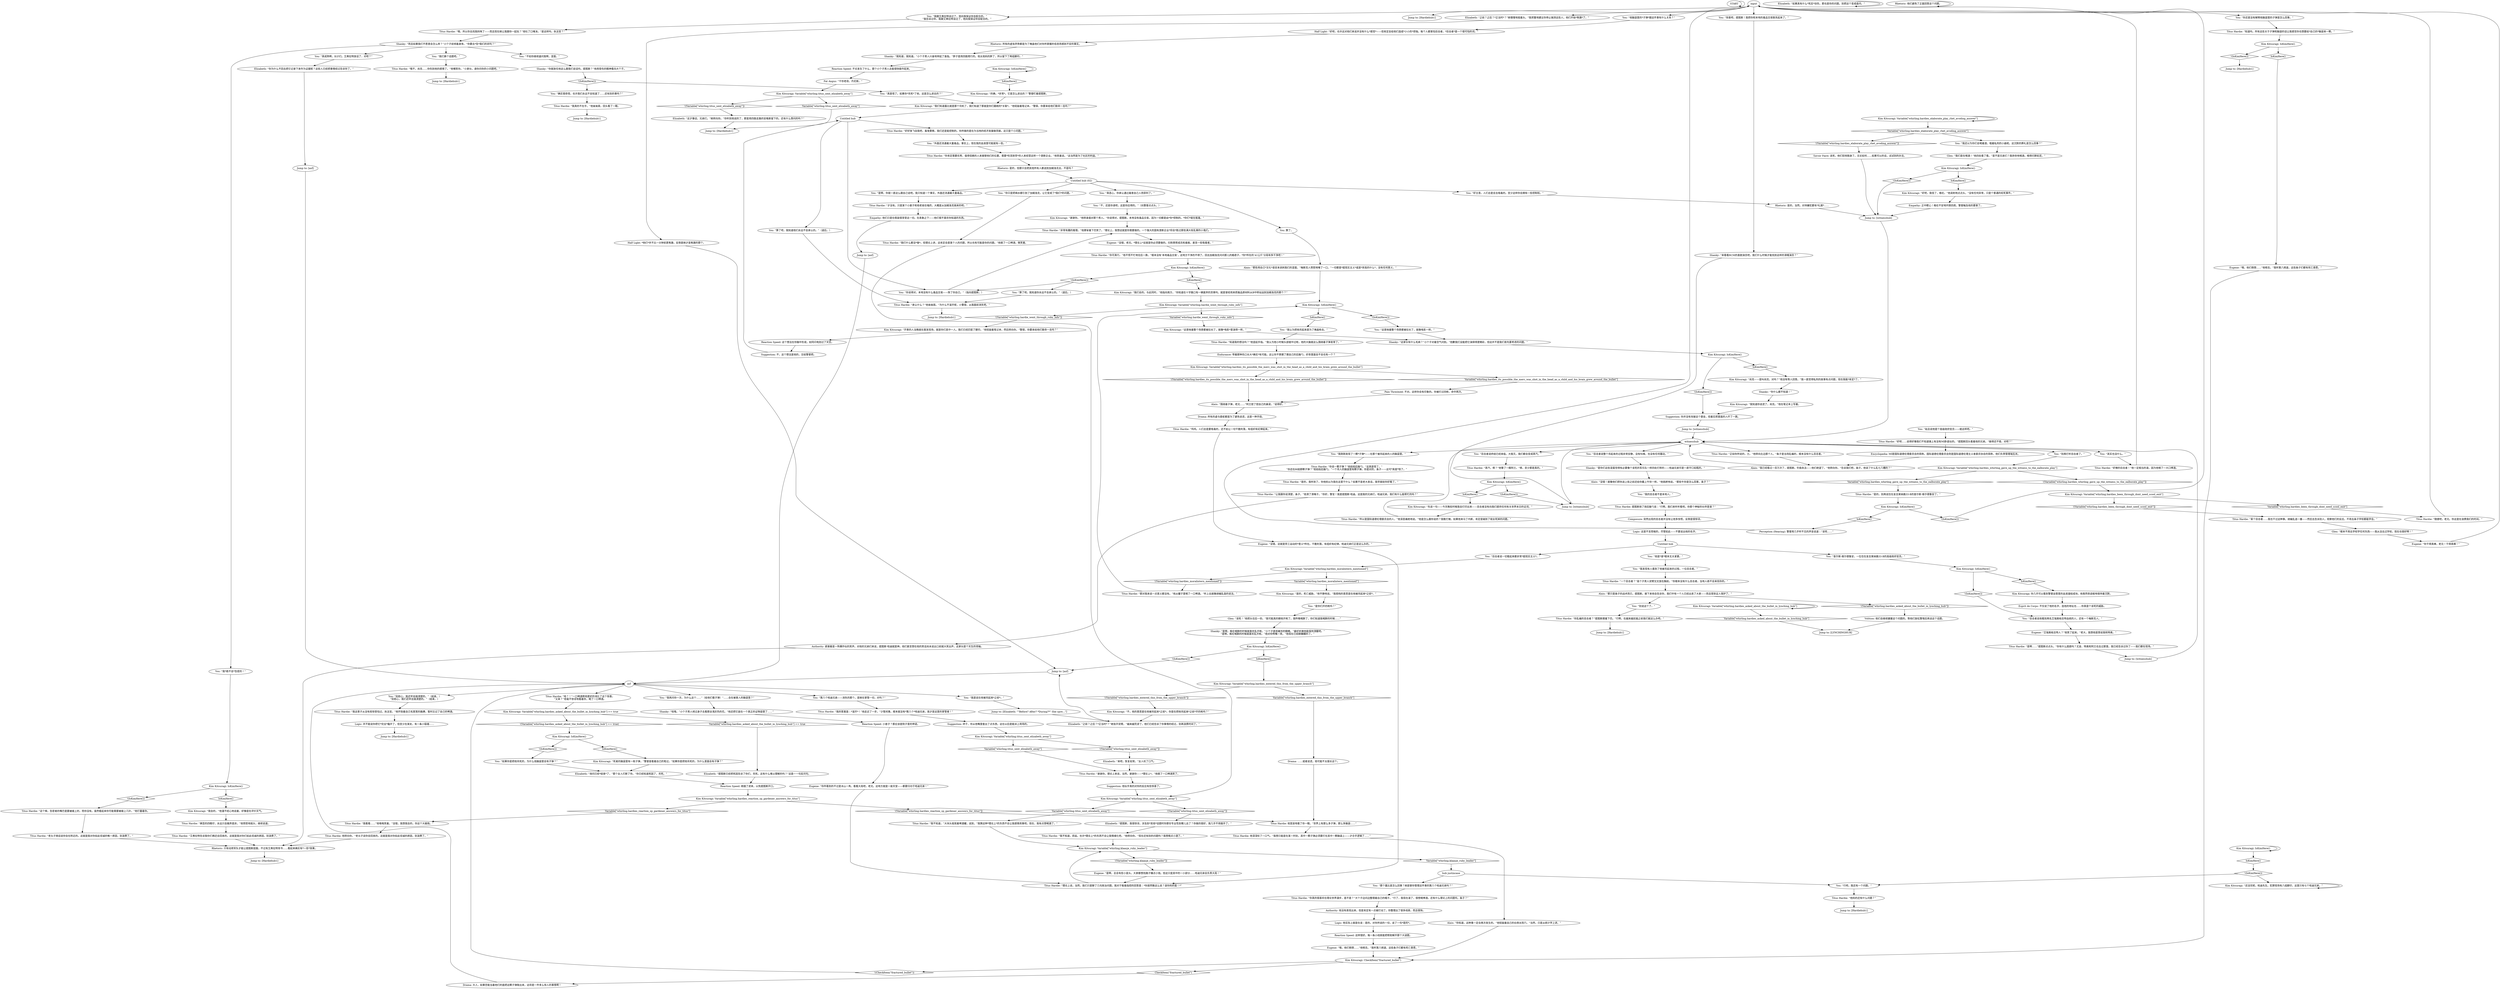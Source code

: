 # WHIRLING F1 /  HARDIE WC MODIFIERES
# * Evrart
#* Play
#* Bullet
# ==================================================
digraph G {
	  0 [label="START"];
	  1 [label="input"];
	  2 [label="Half Light: “好吧，也许这对他们来说并没有什么*感觉*——但肯定会给他们造成*小小的*烦恼。每个人都害怕目击者，*目击者*是一个很可怕的词。”"];
	  3 [label="Titus Hardie: “哈？！”一口啤酒帮他更好的消化了这个惊喜。\n“又来？”他毫不惊讶地看着你，喝了一口啤酒。"];
	  4 [label="You: “我认为把他吊起来是为了掩盖枪击。”"];
	  5 [label="Kim Kitsuragi: “这意味着整个场景都被拉长了，就像*电影*里演得一样。”"];
	  6 [label="Kim Kitsuragi: “我们知道露比就是那个司机了，我们知道了那就是你们跟她的*关联*。”他轻敲着笔记本。“警探，你要来给他们致命一击吗？”"];
	  7 [label="Titus Hardie: 他宽容地看了你一眼。“世界上有那么多子弹，那么多脑袋……”"];
	  8 [label="Elizabeth: “如果真有什么*死后*创伤，那也是你的问题。别把这个变成盘问。”"];
	  9 [label="Kim Kitsuragi: Variable[\"whirling.hardies_asked_about_the_bullet_in_lynching_hub\"]"];
	  10 [label="Variable[\"whirling.hardies_asked_about_the_bullet_in_lynching_hub\"]", shape=diamond];
	  11 [label="!(Variable[\"whirling.hardies_asked_about_the_bullet_in_lynching_hub\"])", shape=diamond];
	  12 [label="You: “我的目击者不是本地人。”"];
	  13 [label="Rhetoric: 他们避免了正面回答这个问题。"];
	  14 [label="Kim Kitsuragi: Variable[\"whirling.hardies_elaborate_play_rhet_avoding_asnwer\"]"];
	  15 [label="Variable[\"whirling.hardies_elaborate_play_rhet_avoding_asnwer\"]", shape=diamond];
	  16 [label="!(Variable[\"whirling.hardies_elaborate_play_rhet_avoding_asnwer\"])", shape=diamond];
	  17 [label="You: “我还以为你们会喝着酒，唱着私刑的小曲呢。这沉默的葬礼是怎么回事？”"];
	  18 [label="You: 算了。"];
	  19 [label="You: “外面还流通着大量毒品。事实上，现在我的血液里可能就有一些。”"];
	  20 [label="Eugene: “是啊，总会有些小苗头。大家都想找路子赚点小钱。但这只是其中的一小部分……哈迪兄弟会负责大局！”"];
	  21 [label="Kim Kitsuragi: IsKimHere()"];
	  22 [label="IsKimHere()", shape=diamond];
	  23 [label="!(IsKimHere())", shape=diamond];
	  24 [label="Kim Kitsuragi: “还没完呢，哈迪先生。犯罪现场有八组脚印，这里只有七个哈迪兄弟。”"];
	  25 [label="You: “第八个哈迪兄弟——消失的那个。是她在掌管一切，对吗？”"];
	  26 [label="You: “是你们开的枪吗？”"];
	  27 [label="Elizabeth: “之前？之后？*正当时*？”她慢慢地摇着头。“我郑重地建议你停止揣测这些人，他们开始*焦躁*了。”"];
	  28 [label="You: “我发现有人看到了他被吊起来的过程，一位目击者。”"];
	  29 [label="Titus Hardie: “正如你所说的，兰。”他转向左边那个人。“条子是当场乱编的，根本没有什么目击者。”"];
	  30 [label="You: “目击者说他看到两名艾瑞奥帕吉特血统的人，还有一个梅斯克人。”"];
	  31 [label="Titus Hardie: “所以是国际道德伦理委员会的人，”他深恶痛绝地说。“他是怎么跟你说的？我敢打赌，如果他来马丁内斯，肯定是碰到了妓女死掉的问题。”"];
	  32 [label="Shanky: “来看看RCM的喜剧演员吧，我们什么时候才能找到这样的滑稽演员？”"];
	  33 [label="Titus Hardie: “你可真行。”他不慌不忙地往后一靠。“根本没有‘本地毒品交易’，这地方干净的不得了。回去加姆洛克问问那儿的瘾君子，*你*所在的‘41公斤’分局有多干净吧！”"];
	  34 [label="Titus Hardie: “你肯定需要优秀、值得信赖的人来接替他们的位置，需要*吃苦耐劳*的人来经营这样一个垄断企业。”他笑着说。“这当然是为了社区的利益。”"];
	  35 [label="Titus Hardie: “好好放飞自我吧，毒鬼警察。我们还是能控制的。你所做的是在为当地的经济发展做贡献。这只是个小问题。”"];
	  36 [label="You: “不，还是你请吧，这是你应得的。”（向警督点点头。）"];
	  37 [label="Titus Hardie: “呜呜。人们总是要吸毒的，还不如让一切干脆利落，有组织有纪律起来。”"];
	  38 [label="Empathy: 他们只是在假装很享受这一切。在表象之下——他们很不喜欢你知道的东西。"];
	  39 [label="Reaction Speed: 小崽子？那应该是院子里的坤诺。"];
	  40 [label="Elizabeth: “你为什么不回去把它记录下来作为证据呢？这些人已经把事情经过告诉你了。”"];
	  41 [label="Titus Hardie: “是的，我听到了。你他妈以为我在这里干什么？如果不是老大发话，我早就给你好看了。”"];
	  42 [label="Kim Kitsuragi: IsKimHere()"];
	  43 [label="IsKimHere()", shape=diamond];
	  44 [label="!(IsKimHere())", shape=diamond];
	  45 [label="Titus Hardie: “我看看……”他咯咯笑着。“没错，我想我会的，你这个大娘炮。”"];
	  46 [label="Drama: ……或者说谎，他可能不太擅长这个。"];
	  47 [label="Kim Kitsuragi: “是的，死亡威胁。”他平静地说。“我搭档的意思是在他被吊起来*之前*。”"];
	  48 [label="Alain: “那些用自己*文化*语言来讽刺我们的混蛋。”梅斯克人愤怒地唾了一口。“一切都是*超现实主义*或是*崇高的什么*，没有任何意义。”"];
	  49 [label="Rhetoric: 是的，当然。对待嫌犯要有*礼貌*……"];
	  50 [label="Titus Hardie: “谢谢你。理论上来说，当然。谢谢你——*理论上*。”他抿了一口啤酒笑了。"];
	  51 [label="Shanky: “我知道，我知道。”小个子男人兴奋地举起了食指。“胖子是用四肢爬行的。他太他妈的胖了，所以留下了两组脚印。”"];
	  52 [label="Jump to: [Hardiehub1]"];
	  53 [label="Eugene: “哦，他们倒想……”他咂舌。“我听第八频道，这些条子们都有死亡意愿。”"];
	  54 [label="Jump to: [Hardiehub1]"];
	  55 [label="You: “我刚刚发现了一颗*子弹*——在那个被吊起来的人的脑袋里。”"];
	  56 [label="You: “目击者说一切看起来都非常*超现实主义*。”"];
	  57 [label="You: “姑且说他是个高级政府官员——就这样吧。”"];
	  58 [label="Kim Kitsuragi: “的确，*非常*。它是怎么进去的？”警督盯着提图斯。"];
	  59 [label="You: “如果你是把他吊死的，为什么他脑袋里会有子弹？”"];
	  60 [label="Titus Hardie: “我这辈子从没有担惊受怕过，执法官。”他环抱着自己毛茸茸的胳膊，暂时忘记了自己的啤酒。"];
	  61 [label="Jump to: [asf]"];
	  62 [label="Titus Hardie: “哦不，尚克……你伤到他的感情了。”他嘲笑你。“小家伙，请你问你的小问题吧。”"];
	  63 [label="Eugene: “艾瑞奥帕吉特人？”他笑了起来。“老大，我想他是想说我和特奥。”"];
	  64 [label="Titus Hardie: “是啊……”提图斯点点头。“你有什么困惑吗？尤金、特奥和阿兰也去过那里。我已经告诉过你了——我们都在现场。”"];
	  65 [label="Untitled hub"];
	  66 [label="Alain: “我已经看过一百万次了，提图斯。钓鱼执法——他们绝望了。”他转向你。“告诉我们吧，条子。他说了什么乱七八糟的？”"];
	  67 [label="Perception (Hearing): 警督用几乎听不见的声音说道：“该死……”"];
	  68 [label="Kim Kitsuragi: Variable[\"whirling.hardies_been_through_dont_need_scool_exit\"]"];
	  69 [label="Variable[\"whirling.hardies_been_through_dont_need_scool_exit\"]", shape=diamond];
	  70 [label="!(Variable[\"whirling.hardies_been_through_dont_need_scool_exit\"])", shape=diamond];
	  71 [label="You: “算了吧。我知道你永远不会承认的。”（退后。）"];
	  72 [label="Eugene: “你所看到的不过是冰山一角，看看大局吧，老兄。这地方就是一座天堂——都要归功于哈迪兄弟！”"];
	  73 [label="You: “真恶心。你承认通过毒害自己人而获利了。”"];
	  74 [label="Kim Kitsuragi: IsKimHere()"];
	  75 [label="IsKimHere()", shape=diamond];
	  76 [label="!(IsKimHere())", shape=diamond];
	  77 [label="Kim Kitsuragi: “我会的，”他漫不经心地说着，好像是在评价天气。"];
	  78 [label="Titus Hardie: “这个嘛，告密者的嘴巴是要被缝上的，而你没有。虽然看起来你可能需要被缝上几针。”他打量着你。"];
	  79 [label="You: “我再问你一次，为什么这个……”（给他们看子弹）“……会在被害人的脑袋里？”"];
	  80 [label="Shanky: “哇哦。”小个子男人倾过身子去看那朵浅灰色的花。“他还把它装在一个真正的证物袋里了……”"];
	  81 [label="Logic: 这是不言而喻的，尽管如此——不要说出他的名字。"];
	  82 [label="Kim Kitsuragi: “好吧，我信了，格伦。”他讽刺地点点头。“没有任何异常，只是个普通的绞死事件。”"];
	  83 [label="Titus Hardie: “某个目击者……我也干过这种事。胡编乱造一番——然后去告诉别人，观察他们的反应。不用去条子学校都能学会。”"];
	  84 [label="You: “是啊，你就一直这么跟自己说吧。我只知道一个事实，外面还流通着大量毒品。”"];
	  85 [label="You: “行吧，我还有一个问题。”"];
	  86 [label="Jump to: [Hardiehub1]"];
	  87 [label="Kim Kitsuragi: Variable[\"whirling.klaasje_ruby_leader\"]"];
	  88 [label="Variable[\"whirling.klaasje_ruby_leader\"]", shape=diamond];
	  89 [label="!(Variable[\"whirling.klaasje_ruby_leader\"])", shape=diamond];
	  90 [label="You: “我跟艾弗拉特谈过了，他向我保证你会配合的。”\n“我告诉过你，我跟艾弗拉特谈过了，他向我保证你会配合的。”"];
	  91 [label="Elizabeth: “提图斯已经把死因告诉了你们，吊死。这有什么难以理解的吗？”这是一一句反问句。"];
	  92 [label="You: “我是说在他被吊起来*之前*。”"];
	  93 [label="Kim Kitsuragi: IsKimHere()"];
	  94 [label="IsKimHere()", shape=diamond];
	  95 [label="!(IsKimHere())", shape=diamond];
	  96 [label="Jump to: [witnesshub]"];
	  97 [label="Kim Kitsuragi: IsKimHere()"];
	  98 [label="IsKimHere()", shape=diamond];
	  99 [label="!(IsKimHere())", shape=diamond];
	  100 [label="Rhetoric: 是的，但那只会把其他所有人都送到加姆洛克去，不是吗？"];
	  101 [label="Eugene: “没错，这就是劳工运动的*意义*所在。干脆利落，有组织有纪律。哈迪兄弟们正是这么办的。”"];
	  102 [label="Kim Kitsuragi: Variable[\"whirling.titus_sent_elizabeth_away\"]"];
	  103 [label="Variable[\"whirling.titus_sent_elizabeth_away\"]", shape=diamond];
	  104 [label="!(Variable[\"whirling.titus_sent_elizabeth_away\"])", shape=diamond];
	  105 [label="You: “确实很奇怪，也许我们永远不会知道了……还有别的事吗？”"];
	  106 [label="Kim Kitsuragi: IsKimHere()"];
	  107 [label="IsKimHere()", shape=diamond];
	  108 [label="!(IsKimHere())", shape=diamond];
	  109 [label="asf"];
	  110 [label="Pain Threshold: 不对。这样你会有印象的。你被打过四枪，命中两次。"];
	  111 [label="You: “我们换个话题吧。”"];
	  112 [label="Kim Kitsuragi: “尚克——是叫尚克，对吗？”他没有等人回答。“我一直觉得私刑的故事有点问题，现在我能*肯定*了。”"];
	  113 [label="Jump to: [witnesshub]"];
	  114 [label="Eugene: “没错，老兄。*理论上*这就是你必须要做的。扫除黑帮成员和毒贩，甚至一些吸毒者。”"];
	  115 [label="Suggestion: 不，这个想法是他的，交给警督把。"];
	  116 [label="Titus Hardie: “才没有。只是某个小崽子和他老爸在嗑药，大概是从加姆洛克搞来的吧。”"];
	  117 [label="You: “你只是把祸水都引到了加姆洛克，让它变成了*我们*的问题。”"];
	  118 [label="Untitled hub (02)"];
	  119 [label="Jump to: [Hardiehub1]"];
	  120 [label="Titus Hardie: “你真的很喜欢在理论世界漫步，是不是？”大个子边问边整理着自己的帽子。“行了，我现在渴了，很想喝啤酒。还有什么理论上的问题吗，条子？”"];
	  121 [label="You: “那个露比是怎么回事？她是替你管理这件事的第八个哈迪兄弟吗？”"];
	  122 [label="Rhetoric: 所有的虚张声势都是为了掩盖他们对你所掌握的信息而感到不安的事实。"];
	  123 [label="You: “别担心，我迟早会搞清楚的。”（结束。）\n“别担心，我们迟早会搞清楚的。”（结束。）"];
	  124 [label="Kim Kitsuragi: “不，他的意思是在他被吊起来*之前*。你是在把他吊起来*之前*开的枪吗？”"];
	  125 [label="Jump to: [Elizabeth: \"\"Before? After? *During?*\" She spre...\"]"];
	  126 [label="Titus Hardie: “蒸汽，嗯？”他瞥了一眼阿兰。“嗯，至少那是真的。”"];
	  127 [label="Titus Hardie: “随便吧，老兄。你这是在浪费我们的时间。”"];
	  128 [label="Titus Hardie: “我们什么都没*做*。但理论上讲，这肯定会是某个人的问题，所以也有可能是你的问题。”他抿了一口啤酒，微笑着。"];
	  129 [label="Titus Hardie: “我不知道，莉兹。也许*理论上*的东西不会让我情绪化吧。”他转向你。“现在还有别的问题吗？我想喝点小酒了。”"];
	  130 [label="Kim Kitsuragi: Variable[\"whirling.hardie_went_through_ruby_info\"]"];
	  131 [label="Variable[\"whirling.hardie_went_through_ruby_info\"]", shape=diamond];
	  132 [label="!(Variable[\"whirling.hardie_went_through_ruby_info\"])", shape=diamond];
	  133 [label="Jump to: [Hardiehub1]"];
	  134 [label="You: “算了吧，我知道他们永远不会承认的。”（退后。）"];
	  135 [label="Titus Hardie: “艾弗拉特告诉我你们俩还会回来的。这就是我对你们如此坦诚的原因，别浪费了。”"];
	  136 [label="You: “真成熟啊，伙计们。艾弗拉特放话了，对吧？”"];
	  137 [label="You: “我*绝不会*告密的！”"];
	  138 [label="Kim Kitsuragi: “死者的脑袋里有一枚子弹，”警督查看着自己的笔记。“如果你是把他吊死的，为什么里面会有子弹？”"];
	  139 [label="Kim Kitsuragi: Variable[\"whirling.hardies_entered_this_from_the_upper_branch\"]"];
	  140 [label="Variable[\"whirling.hardies_entered_this_from_the_upper_branch\"]", shape=diamond];
	  141 [label="!(Variable[\"whirling.hardies_entered_this_from_the_upper_branch\"])", shape=diamond];
	  142 [label="Kim Kitsuragi: Variable[\"whirling.hardies_moralintern_mentioned\"]"];
	  143 [label="Variable[\"whirling.hardies_moralintern_mentioned\"]", shape=diamond];
	  144 [label="!(Variable[\"whirling.hardies_moralintern_mentioned\"])", shape=diamond];
	  145 [label="You: “其实也没什么。”"];
	  146 [label="Encyclopedia: MI是国际道德伦理委员会的简称。国际道德伦理委员会则是国际道德伦理主义者委员协会的简称，他们负责管理瑞瓦肖。"];
	  147 [label="Kim Kitsuragi: “先说一句——今天晚些时候我会打印出来——目击者没有向我们提供任何有关世界末日的证词。”"];
	  148 [label="Kim Kitsuragi: IsKimHere()"];
	  149 [label="IsKimHere()", shape=diamond];
	  150 [label="!(IsKimHere())", shape=diamond];
	  151 [label="Suggestion: 他似乎真的对你的反应有些惊喜了。"];
	  152 [label="Jump to: [Hardiehub1]"];
	  153 [label="Authority: 他没有表现出来，但是肯定有一点被打动了。你整理出了很多线索，而且很快。"];
	  154 [label="Alain: “你知道，这种事一定会再次发生的。”他轻敲着自己的右侧太阳穴。“当然，只是从统计学上讲。”"];
	  155 [label="Kim Kitsuragi: IsKimHere()"];
	  156 [label="IsKimHere()", shape=diamond];
	  157 [label="!(IsKimHere())", shape=diamond];
	  158 [label="Titus Hardie: “老头子捎话说你会在附近的。这就是我对你如此坦诚的唯一原因，别浪费了。”"];
	  159 [label="Kim Kitsuragi: Variable[\"whirling.hardies_whirling_gave_up_the_witness_to_the_ealborate_play\"]"];
	  160 [label="Variable[\"whirling.hardies_whirling_gave_up_the_witness_to_the_ealborate_play\"]", shape=diamond];
	  161 [label="!(Variable[\"whirling.hardies_whirling_gave_up_the_witness_to_the_ealborate_play\"])", shape=diamond];
	  162 [label="Titus Hardie: “理论上说，当然。我们只是聊了几句政治问题。我对于贩毒指控的回答是：*你居然敢这么说？滚你妈的蛋！*”"];
	  163 [label="Titus Hardie: “我的答案是：*滚开*！”他走近了一步。“少管闲事。根本就没有*第八个*哈迪兄弟，我才是这里的掌管者！”"];
	  164 [label="Untitled hub"];
	  165 [label="hub justincase"];
	  166 [label="Titus Hardie: “我不知道，”大块头摇晃着啤酒罐，说到，“我猜这种*理论上*的东西不会让我感情用事吧。现在，我有点想喝酒了。”"];
	  167 [label="You: “真是怪了。如果你*吊死*了他，这是怎么进去的？”"];
	  168 [label="Titus Hardie: 他深深叹了一口气。“我想只能是在某一时刻，其中一颗子弹必须要打在其中一颗脑袋上——才合乎逻辑了……”"];
	  169 [label="Reaction Speed: 她插了进来，以免提图斯开口。"];
	  170 [label="Alain: “围绕着子弹，老兄……”阿兰捏了捏自己的鼻梁。“说得好。”"];
	  171 [label="Shanky: “这家伙有什么毛病？”小个子对着空气问到。“抱歉我们没能把它演绎得更精彩，但这并不是我们首先要考虑的问题。”"];
	  172 [label="Savoir Faire: 该死，他们狡辩脱身了。无论如何……如果可以的话，试试别的办法。"];
	  173 [label="Reaction Speed: 这个想法在你脑中形成，如同闪电划过了天空。"];
	  174 [label="Reaction Speed: 不论发生了什么，那个小个子男人总能很快振作起来。"];
	  175 [label="Logic: 并不能说你把它*完全*撬开了，但至少在某处，有一条小裂缝……"];
	  176 [label="Shanky: “你就放任他这么跟我们说话吗，提图斯？”他用受伤的眼神看向大个子。"];
	  177 [label="Rhetoric: 只有动用军队才能让提图斯屈服，不过有艾弗拉特背书……看起来确实有*一些*效果。"];
	  178 [label="Shanky: “而且如果我们不愿意会怎么样？”小个子前倾着身体。“你要去*告*我们的状吗？”"];
	  179 [label="Volition: 他们会继续搪塞这个问题的。等他们放松警惕后再谈这个话题。"];
	  180 [label="You: “你还是没有解释他脑袋里的子弹是怎么回事。”"];
	  181 [label="Titus Hardie: “那对我来说一点意义都没有。”他从罐子里喝了一口啤酒。“听上去就像胡编乱造的说法。”"];
	  182 [label="witnesshub"];
	  183 [label="Kim Kitsuragi: IsKimHere()"];
	  184 [label="IsKimHere()", shape=diamond];
	  185 [label="!(IsKimHere())", shape=diamond];
	  186 [label="Kim Kitsuragi: “谢谢你。”他转身面对那个男人。“你说得对，提图斯。本地没有毒品交易，因为一切都是由*你*控制的。*你们*就在贩毒。”"];
	  187 [label="Elizabeth: “来吧，恢复如常。”女人叹了口气。"];
	  188 [label="Jump to: [Hardiehub1]"];
	  189 [label="Titus Hardie: “他妈的还有什么问题？”"];
	  190 [label="Jump to: [Hardiehub1]"];
	  191 [label="Authority: 紧接着是一阵爆炸似的笑声。对他的兄弟们来说，提图斯·哈迪就是神。他们甚至想在他的笑话尚未说出口前就大笑出声，这家伙是个天生的领袖。"];
	  192 [label="You: “不如你继续逼问我啊，混蛋。”"];
	  193 [label="Titus Hardie: “知道我的想法吗？”他竖起手指。“我认为他小时候头部就中过枪，他的大脑就这么围绕着子弹发育了。”"];
	  194 [label="Endurance: 带着那种伤口长大*确实*有可能。这让你不禁摸了摸自己的后脑勺，好奇里面会不会也有一个？"];
	  195 [label="Kim Kitsuragi: Variable[\"whirling.hardies_its_possible_the_merc_was_shot_in_the_head_as_a_child_and_his_brain_grew_around_the_bullet\"]"];
	  196 [label="Variable[\"whirling.hardies_its_possible_the_merc_was_shot_in_the_head_as_a_child_and_his_brain_grew_around_the_bullet\"]", shape=diamond];
	  197 [label="!(Variable[\"whirling.hardies_its_possible_the_merc_was_shot_in_the_head_as_a_child_and_his_brain_grew_around_the_bullet\"])", shape=diamond];
	  198 [label="Drama: 所有的虚与委蛇都是为了避免说谎，这是一种手段。"];
	  199 [label="Jump to: [asf]"];
	  200 [label="Jump to: [Hardiehub1]"];
	  201 [label="Kim Kitsuragi: IsKimHere()"];
	  202 [label="IsKimHere()", shape=diamond];
	  203 [label="!(IsKimHere())", shape=diamond];
	  204 [label="Shanky: “你什么都不知道！”"];
	  205 [label="You: “你说得对，本地没有什么毒品交易——除了你自己。”（指向提图斯。）"];
	  206 [label="Titus Hardie: “承认什么？”他耸耸肩。“为什么不滚开呢，小警探，从我面前消失吧。”"];
	  207 [label="Titus Hardie: 他转向你。“老头子说你会回来的。这就是我对你如此坦诚的原因，别浪费了。”"];
	  208 [label="Jump to: [asf]"];
	  209 [label="Elizabeth: “之前？之后？*正当时*？”她张开双臂。“越来越荒谬了。他们已经告诉了你事情的经过，别再浪费时间了。”"];
	  210 [label="Titus Hardie: “一个目击者？”高个子男人双臂交叉放在胸前。“你根本没有什么目击者，当地人绝不会来找你的。”"];
	  211 [label="Alain: “那只是条子的战术而已，提图斯。接下来他会告诉你，我们中有一个人已经出卖了大家——而且受到证人保护了。”"];
	  212 [label="Kim Kitsuragi: 你几乎可以看到警督血管里的血液凝结成块。他竟然奇迹般地保持着沉默。"];
	  213 [label="You: “别说这个了。”"];
	  214 [label="You: “查尔斯·维尔德鲁安，一位住在圣吉莱纳路33-B的高级政府官员。”"];
	  215 [label="Esprit de Corps: 不仅说了他的名字，连他的地址也……你真是个该死的威胁。"];
	  216 [label="Composure: 突然出现的目击者并没有让他多惊慌，反倒是很惊讶。"];
	  217 [label="Empathy: 正中靶心！格伦不安地环顾四周，警督触及他的要害了。"];
	  218 [label="Glen: “根本不用去学校学任何东西——我从没去过学校，现在也很好啊！”"];
	  219 [label="You: “好主意。人们总是会去吸毒的。至少这样你会拥有一些控制权。”"];
	  220 [label="Elizabeth: “这才像话，兄弟们。”她转向你。“你听到他说的了，那是用四肢走路的安格斯留下的。还有什么想问的吗？”"];
	  221 [label="Fat Angus: “干你老母，丹尼斯。”"];
	  222 [label="Kim Kitsuragi: Variable[\"whirling.titus_sent_elizabeth_away\"]"];
	  223 [label="Variable[\"whirling.titus_sent_elizabeth_away\"]", shape=diamond];
	  224 [label="!(Variable[\"whirling.titus_sent_elizabeth_away\"])", shape=diamond];
	  225 [label="Titus Hardie: “你说一颗子弹？”他拍拍后脑勺。“这真是怪了。”\n“你还在纠结那颗子弹？”他拍拍后脑勺。“一个吊人的脑袋里有颗子弹。你是对的，条子——这可*真是*怪了。”"];
	  226 [label="Titus Hardie: “哦，所以你去找我妈咪了——而且现在她让我跟你一起玩？”他吐了口唾沫。“是这样吗，执法官？”"];
	  227 [label="Kim Kitsuragi: IsKimHere()"];
	  228 [label="IsKimHere()", shape=diamond];
	  229 [label="!(IsKimHere())", shape=diamond];
	  230 [label="Elizabeth: “询问已经*结束*了，”那个女人打断了你。“你已经知道死因了，吊死。”"];
	  231 [label="You: “他脑袋里的*子弹*跟这件事有什么关系？”"];
	  232 [label="Titus Hardie: “知道吗，所有这些关于子弹和脑袋的话让我感觉你也想要给*自己的*脑袋来一颗。”"];
	  233 [label="Eugene: “哦，他们倒想……”他咂舌。“我听第八频道，这些条子们都有死亡意愿。”"];
	  234 [label="Shanky: “是你们这些混蛋觉得有必要像个该死的军乐队一样四处打转的——哈迪兄弟可是一直守口如瓶的。”"];
	  235 [label="Alain: “没错！就像他们把你送上街之前还给你戴上牛铃一样。”他挑衅地说。“那些牛铃是怎么回事，条子？”"];
	  236 [label="Jump to: [witnesshub]"];
	  237 [label="Kim Kitsuragi: IsKimHere()"];
	  238 [label="IsKimHere()", shape=diamond];
	  239 [label="!(IsKimHere())", shape=diamond];
	  240 [label="You: “别再打听目击者了。”"];
	  241 [label="Titus Hardie: “是的，别再说住在圣吉莱纳路33-B的查尔斯·维尔德鲁安了。”"];
	  242 [label="Eugene: “你干得真棒，老兄！干得真棒！”"];
	  243 [label="Titus Hardie: “非常有趣的推理。”他摩挲着下巴笑了。“理论上，我想这就是你需要做的。一个强大的国有垄断企业*将会*胜过那些满大街乱窜的小鬼们。”"];
	  244 [label="Kim Kitsuragi: “开車的人当晚就在案发现场，就是你们其中一人。我们已经匹配了脚印。”他轻敲着笔记本，然后转向你。“警探，你要来给他们致命一击吗？”"];
	  245 [label="Logic: 他实际上就是在说：是的。对你所说的一切，说了一句*是的*。"];
	  246 [label="Reaction Speed: 这样很好。每一条小线索能把帮助解开那个大谜题。"];
	  247 [label="Kim Kitsuragi: CheckItem(\"fractured_bullet\")"];
	  248 [label="CheckItem(\"fractured_bullet\")", shape=diamond];
	  249 [label="!(CheckItem(\"fractured_bullet\"))", shape=diamond];
	  250 [label="Jump to: [Hardiehub1]"];
	  251 [label="Kim Kitsuragi: Variable[\"whirling.hardies_asked_about_the_bullet_in_lynching_hub\"] == true"];
	  252 [label="Variable[\"whirling.hardies_asked_about_the_bullet_in_lynching_hub\"] == true", shape=diamond];
	  253 [label="!(Variable[\"whirling.hardies_asked_about_the_bullet_in_lynching_hub\"] == true)", shape=diamond];
	  254 [label="Half Light: *他们*并不比一分钟前更焦躁，反倒是她才是焦躁的那个。"];
	  255 [label="Suggestion: 你并没有攻破这个堡垒，但着实把里面的人吓了一跳。"];
	  256 [label="You: “目击者说终结已经来临，大毁灭。我们都会变成蒸汽。”"];
	  257 [label="Titus Hardie: “你乱编的目击者？”提图斯摸着下巴。“行啊，在越来越尬尴之前我们就这么办吧。”"];
	  258 [label="Kim Kitsuragi: “我知道你说谎了，尚克。”他在笔记本上写着。"];
	  259 [label="Glen: “我们是在喝酒！”他四处看了看。“是不是兄弟们？我拼命地喝酒，喝得烂醉如泥。”"];
	  260 [label="Titus Hardie: “好棒的目击者！”他一定相当的渴，因为他喝了一大口啤酒。"];
	  261 [label="Kim Kitsuragi: Variable[\"whirling.titus_sent_elizabeth_away\"]"];
	  262 [label="Variable[\"whirling.titus_sent_elizabeth_away\"]", shape=diamond];
	  263 [label="!(Variable[\"whirling.titus_sent_elizabeth_away\"])", shape=diamond];
	  264 [label="Drama: 大人，如果您能当着他们的面把这颗子弹取出来，这将是一件多么惊人的事情啊！"];
	  265 [label="Titus Hardie: “我真的不在乎。”他耸耸肩，回头看了一眼。"];
	  266 [label="Titus Hardie: “典型的四眼仔，永远只会搬弄是非。”他愤怒地摇头，继续说道。"];
	  267 [label="Shanky: “是啊，格伦喝醉的时候就喜欢乱开枪。”小个子直视着你的眼睛。“最好祈祷他能保持清醒吧。”\n“是啊，格伦喝醉的时候就喜欢乱开枪。”他对你咧嘴一笑。“他现在已经醉醺醺的了。”"];
	  268 [label="Jump to: [witnesshub]"];
	  269 [label="You: “这意味着整个场景都被拉长了，就像电影一样。”"];
	  270 [label="You: “目击者说整个吊起来的过程非常安静，没有叫喊，也没有任何骚动。”"];
	  271 [label="Kim Kitsuragi: “我们会的。与此同时，”他指向南方，“你知道在十字路口有一辆废弃的货車吗，就是曾经用来把毒品原材料从B中转站运到加姆洛克的那个？”"];
	  272 [label="Elizabeth: “提图斯，我很惊讶。涉及到*其他*话题时你那份专业性到哪儿去了？你做的很好，我几乎不用插手了。”"];
	  273 [label="Kim Kitsuragi: IsKimHere()"];
	  274 [label="IsKimHere()", shape=diamond];
	  275 [label="!(IsKimHere())", shape=diamond];
	  276 [label="Titus Hardie: “让我跟你说清楚，条子。”他清了清嗓子。“你好，警官！我是提图斯·哈迪。这是我的兄弟们，哈迪兄弟。我们有什么能帮忙的吗？”"];
	  277 [label="Jump to: [LYNCHINGHUB]"];
	  278 [label="Kim Kitsuragi: Variable[\"whirling.hardies_reaction_sp_gardener_answers_for_titus\"]"];
	  279 [label="Variable[\"whirling.hardies_reaction_sp_gardener_answers_for_titus\"]", shape=diamond];
	  280 [label="!(Variable[\"whirling.hardies_reaction_sp_gardener_answers_for_titus\"])", shape=diamond];
	  281 [label="Glen: “该死！”他把头往后一仰。“我可能真的朝他开枪了。我昨晚喝醉了，你们知道我喝醉的时候……”"];
	  282 [label="Titus Hardie: “好吧……说得好像我们不知道镇上有没有MI卧底似的。”提图斯回头看着他的兄弟。“做得还不错，对吧？”"];
	  283 [label="You: “他是*谁*根本无关紧要。”"];
	  284 [label="Titus Hardie: 提图斯挠了挠后脑勺说：“行啊，我们来听听看吧。你那个神秘的伙伴是谁？”"];
	  285 [label="You: “惊喜吧，提图斯！我把你和本地的毒品交易联系起来了。”"];
	  286 [label="Suggestion: 终于，你从他嘴里套出了点东西，这在以后是能派上用场的。"];
	  0 -> 0
	  1 -> 231
	  1 -> 180
	  1 -> 54
	  1 -> 90
	  1 -> 27
	  1 -> 285
	  2 -> 122
	  3 -> 251
	  4 -> 193
	  5 -> 171
	  6 -> 164
	  7 -> 168
	  8 -> 8
	  9 -> 9
	  9 -> 10
	  10 -> 277
	  11 -> 179
	  12 -> 284
	  13 -> 13
	  14 -> 14
	  14 -> 15
	  15 -> 16
	  15 -> 17
	  16 -> 172
	  17 -> 259
	  18 -> 48
	  19 -> 34
	  20 -> 162
	  21 -> 21
	  21 -> 22
	  22 -> 23
	  23 -> 24
	  23 -> 85
	  24 -> 24
	  25 -> 163
	  26 -> 281
	  27 -> 254
	  28 -> 210
	  29 -> 66
	  30 -> 63
	  31 -> 182
	  32 -> 236
	  33 -> 273
	  34 -> 100
	  35 -> 19
	  36 -> 186
	  37 -> 101
	  38 -> 208
	  39 -> 72
	  40 -> 199
	  41 -> 276
	  42 -> 42
	  42 -> 43
	  43 -> 58
	  44 -> 105
	  44 -> 167
	  45 -> 207
	  46 -> 7
	  47 -> 26
	  48 -> 237
	  49 -> 268
	  50 -> 151
	  51 -> 174
	  53 -> 247
	  55 -> 225
	  56 -> 142
	  57 -> 282
	  58 -> 6
	  59 -> 230
	  60 -> 175
	  61 -> 109
	  62 -> 200
	  63 -> 64
	  64 -> 96
	  65 -> 56
	  65 -> 283
	  65 -> 214
	  66 -> 182
	  67 -> 1
	  68 -> 69
	  68 -> 70
	  69 -> 127
	  70 -> 83
	  71 -> 206
	  72 -> 162
	  73 -> 36
	  74 -> 75
	  74 -> 76
	  75 -> 233
	  76 -> 52
	  77 -> 266
	  78 -> 158
	  79 -> 80
	  80 -> 39
	  81 -> 65
	  82 -> 217
	  83 -> 218
	  84 -> 116
	  85 -> 189
	  87 -> 88
	  87 -> 89
	  88 -> 165
	  89 -> 20
	  90 -> 226
	  91 -> 169
	  92 -> 125
	  93 -> 94
	  93 -> 95
	  94 -> 212
	  95 -> 30
	  96 -> 182
	  97 -> 98
	  97 -> 99
	  98 -> 112
	  99 -> 255
	  100 -> 118
	  101 -> 162
	  102 -> 104
	  102 -> 103
	  103 -> 50
	  104 -> 187
	  105 -> 265
	  106 -> 107
	  106 -> 108
	  107 -> 138
	  108 -> 59
	  109 -> 3
	  109 -> 79
	  109 -> 25
	  109 -> 123
	  109 -> 92
	  110 -> 170
	  111 -> 62
	  112 -> 204
	  113 -> 182
	  114 -> 33
	  115 -> 164
	  116 -> 38
	  117 -> 128
	  118 -> 73
	  118 -> 18
	  118 -> 84
	  118 -> 117
	  118 -> 219
	  120 -> 153
	  121 -> 120
	  122 -> 51
	  123 -> 60
	  124 -> 209
	  125 -> 209
	  126 -> 201
	  127 -> 1
	  128 -> 222
	  129 -> 87
	  130 -> 131
	  130 -> 132
	  131 -> 5
	  132 -> 244
	  134 -> 206
	  135 -> 177
	  136 -> 40
	  137 -> 227
	  138 -> 230
	  139 -> 140
	  139 -> 141
	  140 -> 46
	  141 -> 124
	  142 -> 144
	  142 -> 143
	  143 -> 47
	  144 -> 181
	  145 -> 260
	  146 -> 66
	  147 -> 31
	  148 -> 149
	  148 -> 150
	  149 -> 67
	  150 -> 1
	  151 -> 222
	  153 -> 245
	  154 -> 247
	  155 -> 156
	  155 -> 157
	  156 -> 139
	  157 -> 61
	  158 -> 177
	  159 -> 160
	  159 -> 161
	  160 -> 241
	  161 -> 68
	  162 -> 87
	  163 -> 286
	  164 -> 35
	  164 -> 205
	  164 -> 134
	  165 -> 121
	  165 -> 85
	  166 -> 87
	  167 -> 6
	  168 -> 154
	  169 -> 278
	  170 -> 198
	  171 -> 97
	  172 -> 268
	  173 -> 115
	  174 -> 221
	  175 -> 152
	  176 -> 44
	  177 -> 250
	  178 -> 136
	  178 -> 137
	  178 -> 111
	  178 -> 192
	  179 -> 277
	  180 -> 232
	  181 -> 237
	  182 -> 256
	  182 -> 270
	  182 -> 240
	  182 -> 145
	  182 -> 55
	  182 -> 29
	  183 -> 184
	  183 -> 185
	  184 -> 82
	  185 -> 268
	  186 -> 243
	  187 -> 50
	  189 -> 86
	  191 -> 177
	  192 -> 176
	  193 -> 194
	  194 -> 195
	  195 -> 196
	  195 -> 197
	  196 -> 110
	  197 -> 170
	  198 -> 37
	  199 -> 109
	  201 -> 202
	  201 -> 203
	  202 -> 147
	  203 -> 236
	  204 -> 258
	  205 -> 243
	  206 -> 188
	  207 -> 177
	  208 -> 109
	  209 -> 61
	  210 -> 211
	  211 -> 11
	  211 -> 213
	  212 -> 215
	  213 -> 257
	  214 -> 93
	  215 -> 30
	  216 -> 81
	  217 -> 268
	  218 -> 242
	  219 -> 49
	  220 -> 133
	  221 -> 261
	  222 -> 224
	  222 -> 223
	  223 -> 166
	  224 -> 272
	  225 -> 41
	  226 -> 178
	  227 -> 228
	  227 -> 229
	  228 -> 77
	  229 -> 78
	  230 -> 169
	  231 -> 2
	  232 -> 74
	  233 -> 247
	  234 -> 235
	  235 -> 12
	  236 -> 182
	  237 -> 238
	  237 -> 239
	  238 -> 4
	  239 -> 269
	  240 -> 159
	  241 -> 148
	  242 -> 1
	  243 -> 114
	  244 -> 173
	  245 -> 246
	  246 -> 53
	  247 -> 248
	  247 -> 249
	  248 -> 264
	  249 -> 109
	  251 -> 252
	  251 -> 253
	  252 -> 91
	  253 -> 106
	  254 -> 61
	  255 -> 113
	  256 -> 126
	  257 -> 119
	  258 -> 255
	  259 -> 183
	  260 -> 1
	  261 -> 262
	  261 -> 263
	  262 -> 133
	  263 -> 220
	  264 -> 109
	  265 -> 190
	  266 -> 135
	  267 -> 155
	  268 -> 182
	  269 -> 171
	  270 -> 234
	  271 -> 130
	  272 -> 129
	  273 -> 274
	  273 -> 275
	  274 -> 271
	  275 -> 205
	  275 -> 71
	  276 -> 191
	  278 -> 280
	  278 -> 279
	  279 -> 45
	  280 -> 7
	  281 -> 267
	  282 -> 146
	  283 -> 28
	  284 -> 216
	  285 -> 32
	  286 -> 102
}

